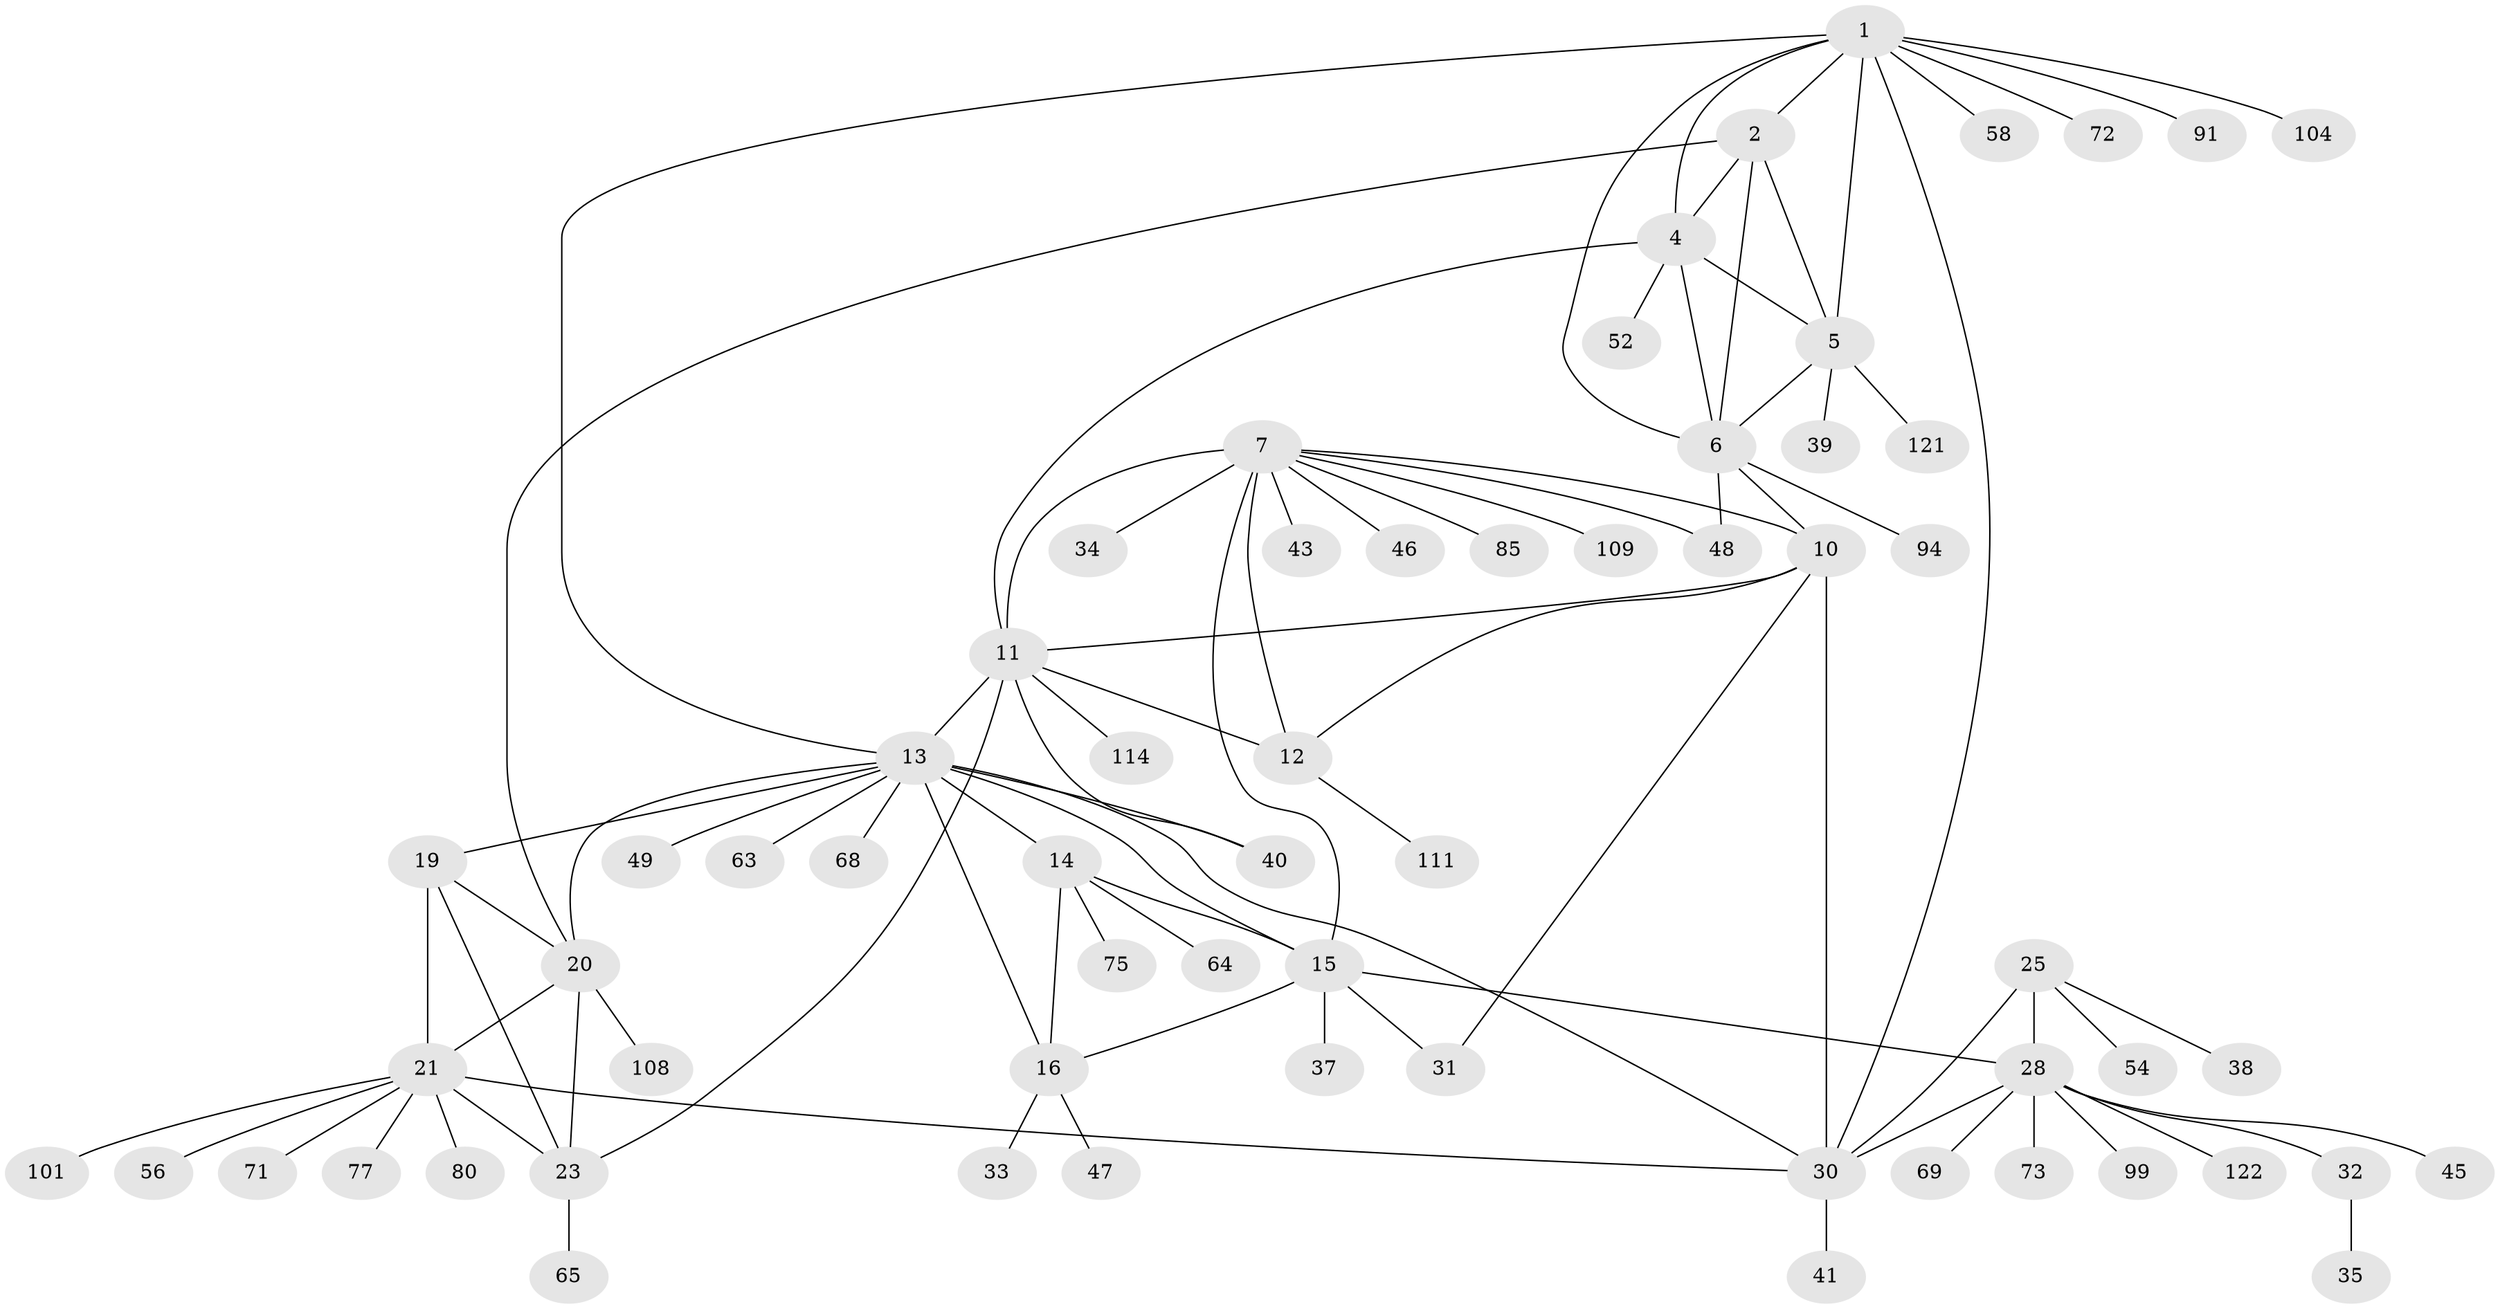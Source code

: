// original degree distribution, {11: 0.023809523809523808, 9: 0.06349206349206349, 7: 0.05555555555555555, 8: 0.023809523809523808, 13: 0.007936507936507936, 10: 0.015873015873015872, 6: 0.015873015873015872, 14: 0.007936507936507936, 5: 0.015873015873015872, 12: 0.007936507936507936, 2: 0.16666666666666666, 3: 0.007936507936507936, 1: 0.5873015873015873}
// Generated by graph-tools (version 1.1) at 2025/16/03/09/25 04:16:03]
// undirected, 63 vertices, 91 edges
graph export_dot {
graph [start="1"]
  node [color=gray90,style=filled];
  1;
  2 [super="+89+107+119+3"];
  4;
  5;
  6;
  7 [super="+9+79+83+87+95+61+70+8"];
  10 [super="+59+53"];
  11;
  12;
  13 [super="+105+74+60+17"];
  14 [super="+44+62"];
  15 [super="+103+57+55"];
  16;
  19 [super="+24+100"];
  20;
  21 [super="+22+90+123+125"];
  23 [super="+78+84"];
  25 [super="+27+110+26"];
  28 [super="+29"];
  30 [super="+36+102"];
  31;
  32 [super="+42"];
  33 [super="+51"];
  34;
  35;
  37;
  38;
  39;
  40 [super="+126"];
  41;
  43;
  45 [super="+67"];
  46;
  47;
  48;
  49;
  52;
  54;
  56 [super="+88"];
  58;
  63;
  64;
  65;
  68 [super="+106"];
  69;
  71 [super="+113"];
  72;
  73;
  75;
  77 [super="+81"];
  80;
  85;
  91;
  94;
  99;
  101;
  104;
  108;
  109;
  111;
  114;
  121;
  122;
  1 -- 2 [weight=2];
  1 -- 4;
  1 -- 5;
  1 -- 6;
  1 -- 13;
  1 -- 30;
  1 -- 58;
  1 -- 72;
  1 -- 91;
  1 -- 104;
  2 -- 4 [weight=2];
  2 -- 5 [weight=2];
  2 -- 6 [weight=2];
  2 -- 20;
  4 -- 5;
  4 -- 6;
  4 -- 11;
  4 -- 52;
  5 -- 6;
  5 -- 39;
  5 -- 121;
  6 -- 48;
  6 -- 94;
  6 -- 10;
  7 -- 10 [weight=3];
  7 -- 11 [weight=3];
  7 -- 12 [weight=3];
  7 -- 15;
  7 -- 34;
  7 -- 43;
  7 -- 46;
  7 -- 109;
  7 -- 85;
  7 -- 48;
  10 -- 11;
  10 -- 12;
  10 -- 30;
  10 -- 31;
  11 -- 12;
  11 -- 23;
  11 -- 114;
  11 -- 40;
  11 -- 13;
  12 -- 111;
  13 -- 14 [weight=3];
  13 -- 15 [weight=3];
  13 -- 16 [weight=3];
  13 -- 30;
  13 -- 19;
  13 -- 68;
  13 -- 40;
  13 -- 49;
  13 -- 20;
  13 -- 63;
  14 -- 15;
  14 -- 16;
  14 -- 64;
  14 -- 75;
  15 -- 16;
  15 -- 37;
  15 -- 31;
  15 -- 28;
  16 -- 33;
  16 -- 47;
  19 -- 20 [weight=2];
  19 -- 21 [weight=4];
  19 -- 23 [weight=2];
  20 -- 21 [weight=2];
  20 -- 23;
  20 -- 108;
  21 -- 23 [weight=2];
  21 -- 30 [weight=2];
  21 -- 101;
  21 -- 71;
  21 -- 77;
  21 -- 80;
  21 -- 56;
  23 -- 65;
  25 -- 28 [weight=6];
  25 -- 30 [weight=3];
  25 -- 38;
  25 -- 54;
  28 -- 30 [weight=2];
  28 -- 45;
  28 -- 73;
  28 -- 122;
  28 -- 32;
  28 -- 99;
  28 -- 69;
  30 -- 41;
  32 -- 35;
}

